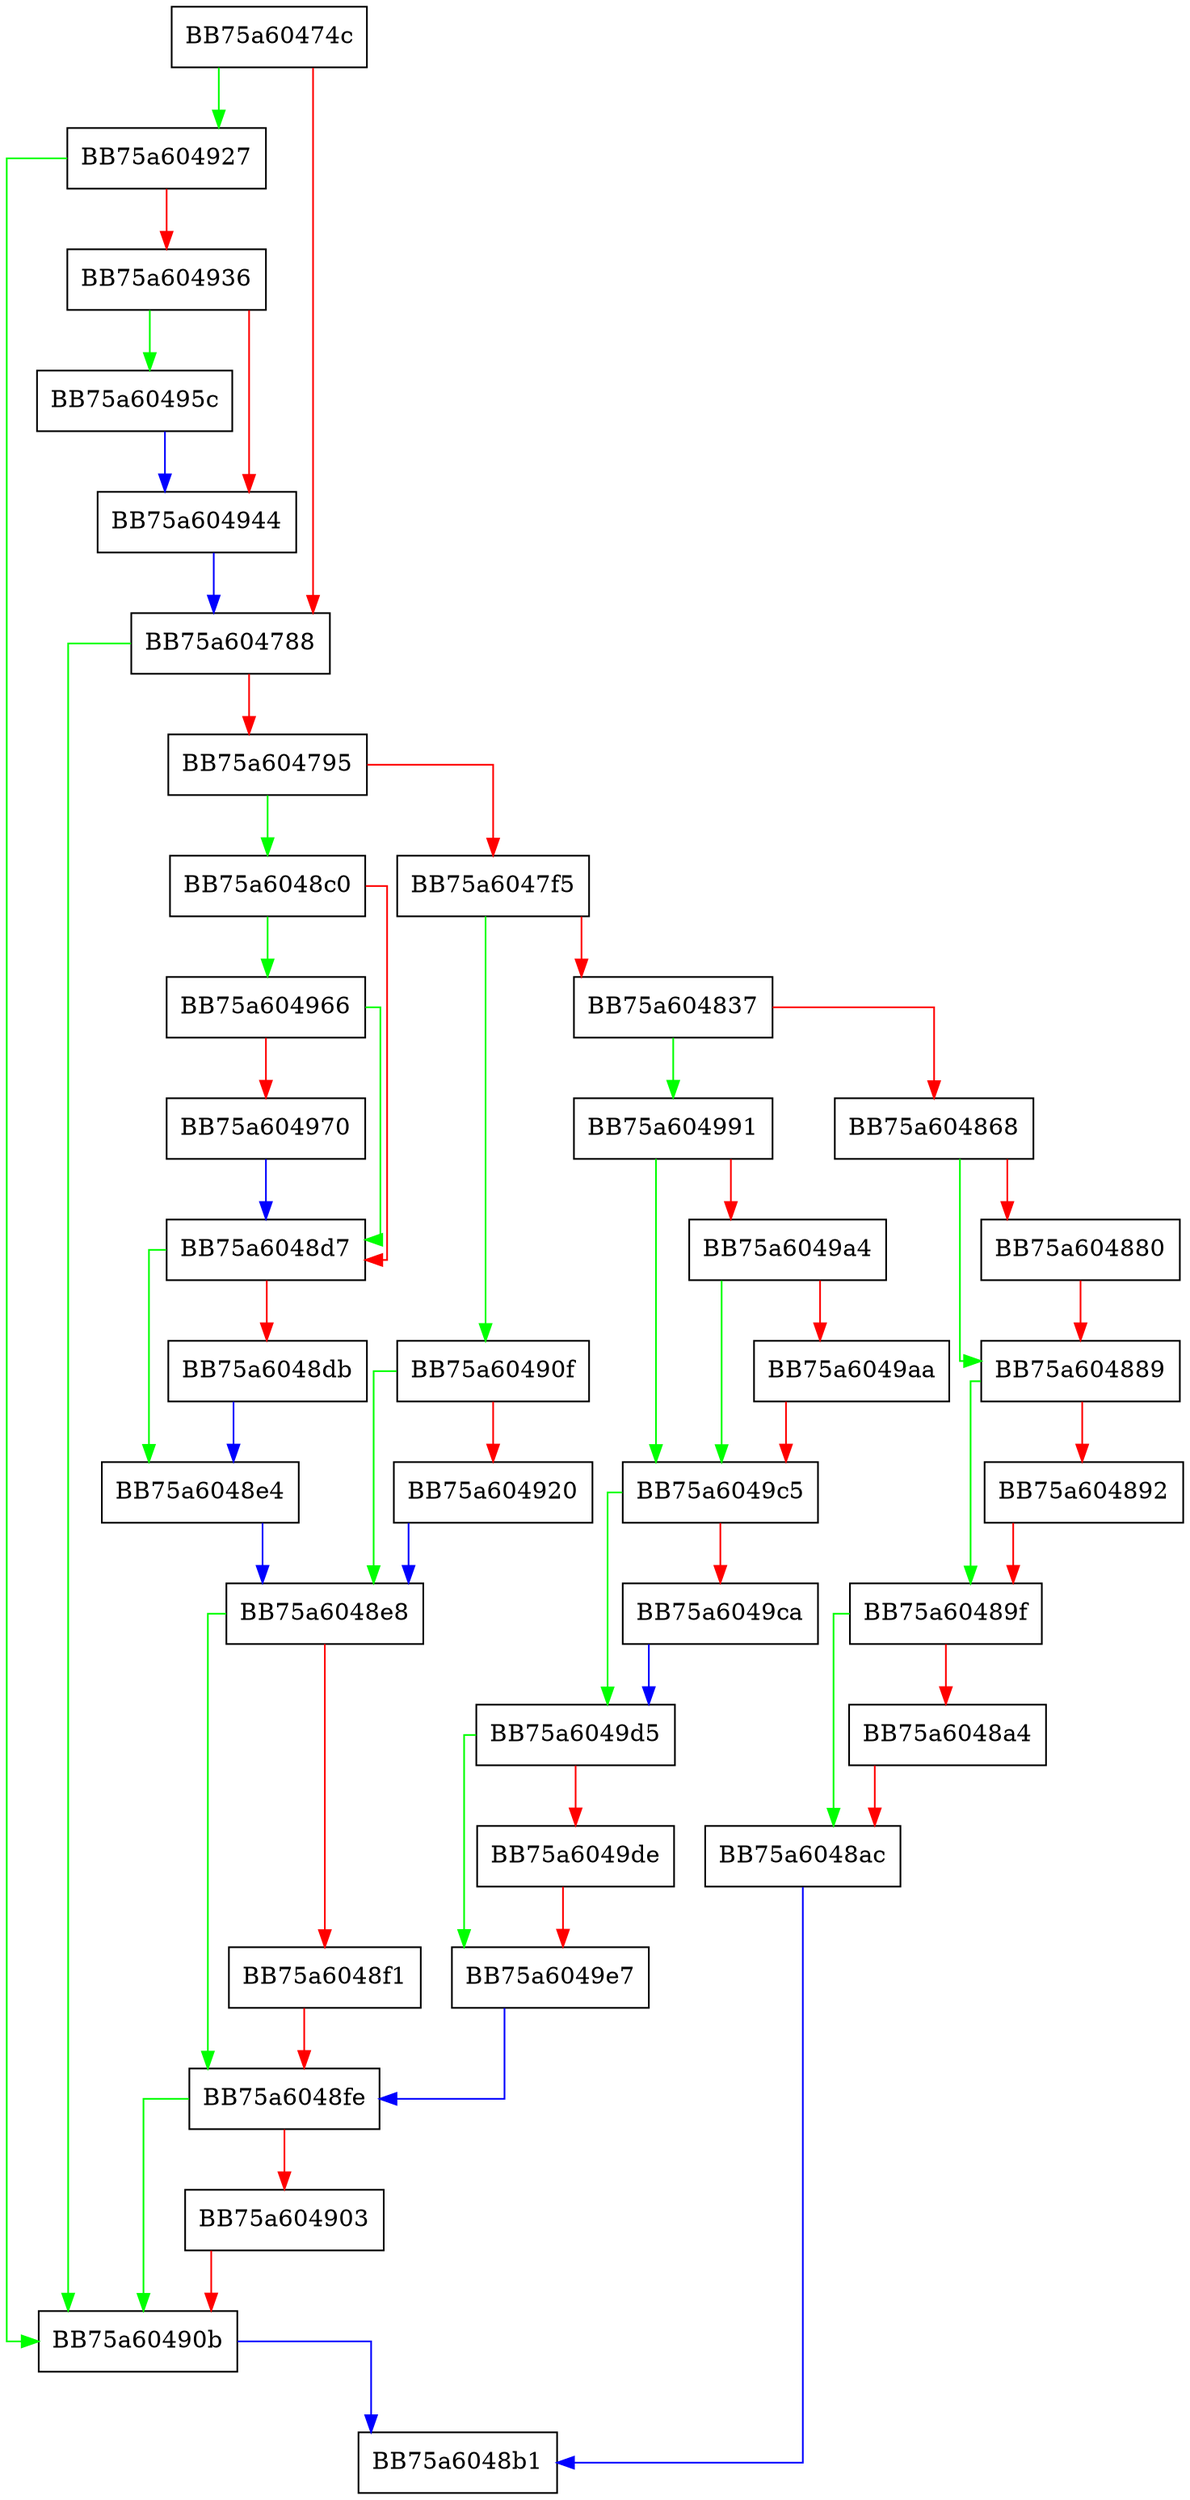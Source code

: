 digraph ReadFileWorker {
  node [shape="box"];
  graph [splines=ortho];
  BB75a60474c -> BB75a604927 [color="green"];
  BB75a60474c -> BB75a604788 [color="red"];
  BB75a604788 -> BB75a60490b [color="green"];
  BB75a604788 -> BB75a604795 [color="red"];
  BB75a604795 -> BB75a6048c0 [color="green"];
  BB75a604795 -> BB75a6047f5 [color="red"];
  BB75a6047f5 -> BB75a60490f [color="green"];
  BB75a6047f5 -> BB75a604837 [color="red"];
  BB75a604837 -> BB75a604991 [color="green"];
  BB75a604837 -> BB75a604868 [color="red"];
  BB75a604868 -> BB75a604889 [color="green"];
  BB75a604868 -> BB75a604880 [color="red"];
  BB75a604880 -> BB75a604889 [color="red"];
  BB75a604889 -> BB75a60489f [color="green"];
  BB75a604889 -> BB75a604892 [color="red"];
  BB75a604892 -> BB75a60489f [color="red"];
  BB75a60489f -> BB75a6048ac [color="green"];
  BB75a60489f -> BB75a6048a4 [color="red"];
  BB75a6048a4 -> BB75a6048ac [color="red"];
  BB75a6048ac -> BB75a6048b1 [color="blue"];
  BB75a6048c0 -> BB75a604966 [color="green"];
  BB75a6048c0 -> BB75a6048d7 [color="red"];
  BB75a6048d7 -> BB75a6048e4 [color="green"];
  BB75a6048d7 -> BB75a6048db [color="red"];
  BB75a6048db -> BB75a6048e4 [color="blue"];
  BB75a6048e4 -> BB75a6048e8 [color="blue"];
  BB75a6048e8 -> BB75a6048fe [color="green"];
  BB75a6048e8 -> BB75a6048f1 [color="red"];
  BB75a6048f1 -> BB75a6048fe [color="red"];
  BB75a6048fe -> BB75a60490b [color="green"];
  BB75a6048fe -> BB75a604903 [color="red"];
  BB75a604903 -> BB75a60490b [color="red"];
  BB75a60490b -> BB75a6048b1 [color="blue"];
  BB75a60490f -> BB75a6048e8 [color="green"];
  BB75a60490f -> BB75a604920 [color="red"];
  BB75a604920 -> BB75a6048e8 [color="blue"];
  BB75a604927 -> BB75a60490b [color="green"];
  BB75a604927 -> BB75a604936 [color="red"];
  BB75a604936 -> BB75a60495c [color="green"];
  BB75a604936 -> BB75a604944 [color="red"];
  BB75a604944 -> BB75a604788 [color="blue"];
  BB75a60495c -> BB75a604944 [color="blue"];
  BB75a604966 -> BB75a6048d7 [color="green"];
  BB75a604966 -> BB75a604970 [color="red"];
  BB75a604970 -> BB75a6048d7 [color="blue"];
  BB75a604991 -> BB75a6049c5 [color="green"];
  BB75a604991 -> BB75a6049a4 [color="red"];
  BB75a6049a4 -> BB75a6049c5 [color="green"];
  BB75a6049a4 -> BB75a6049aa [color="red"];
  BB75a6049aa -> BB75a6049c5 [color="red"];
  BB75a6049c5 -> BB75a6049d5 [color="green"];
  BB75a6049c5 -> BB75a6049ca [color="red"];
  BB75a6049ca -> BB75a6049d5 [color="blue"];
  BB75a6049d5 -> BB75a6049e7 [color="green"];
  BB75a6049d5 -> BB75a6049de [color="red"];
  BB75a6049de -> BB75a6049e7 [color="red"];
  BB75a6049e7 -> BB75a6048fe [color="blue"];
}